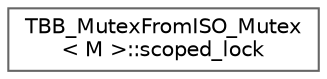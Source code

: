 digraph "类继承关系图"
{
 // LATEX_PDF_SIZE
  bgcolor="transparent";
  edge [fontname=Helvetica,fontsize=10,labelfontname=Helvetica,labelfontsize=10];
  node [fontname=Helvetica,fontsize=10,shape=box,height=0.2,width=0.4];
  rankdir="LR";
  Node0 [id="Node000000",label="TBB_MutexFromISO_Mutex\l\< M \>::scoped_lock",height=0.2,width=0.4,color="grey40", fillcolor="white", style="filled",URL="$class_t_b_b___mutex_from_i_s_o___mutex_1_1scoped__lock.html",tooltip=" "];
}

